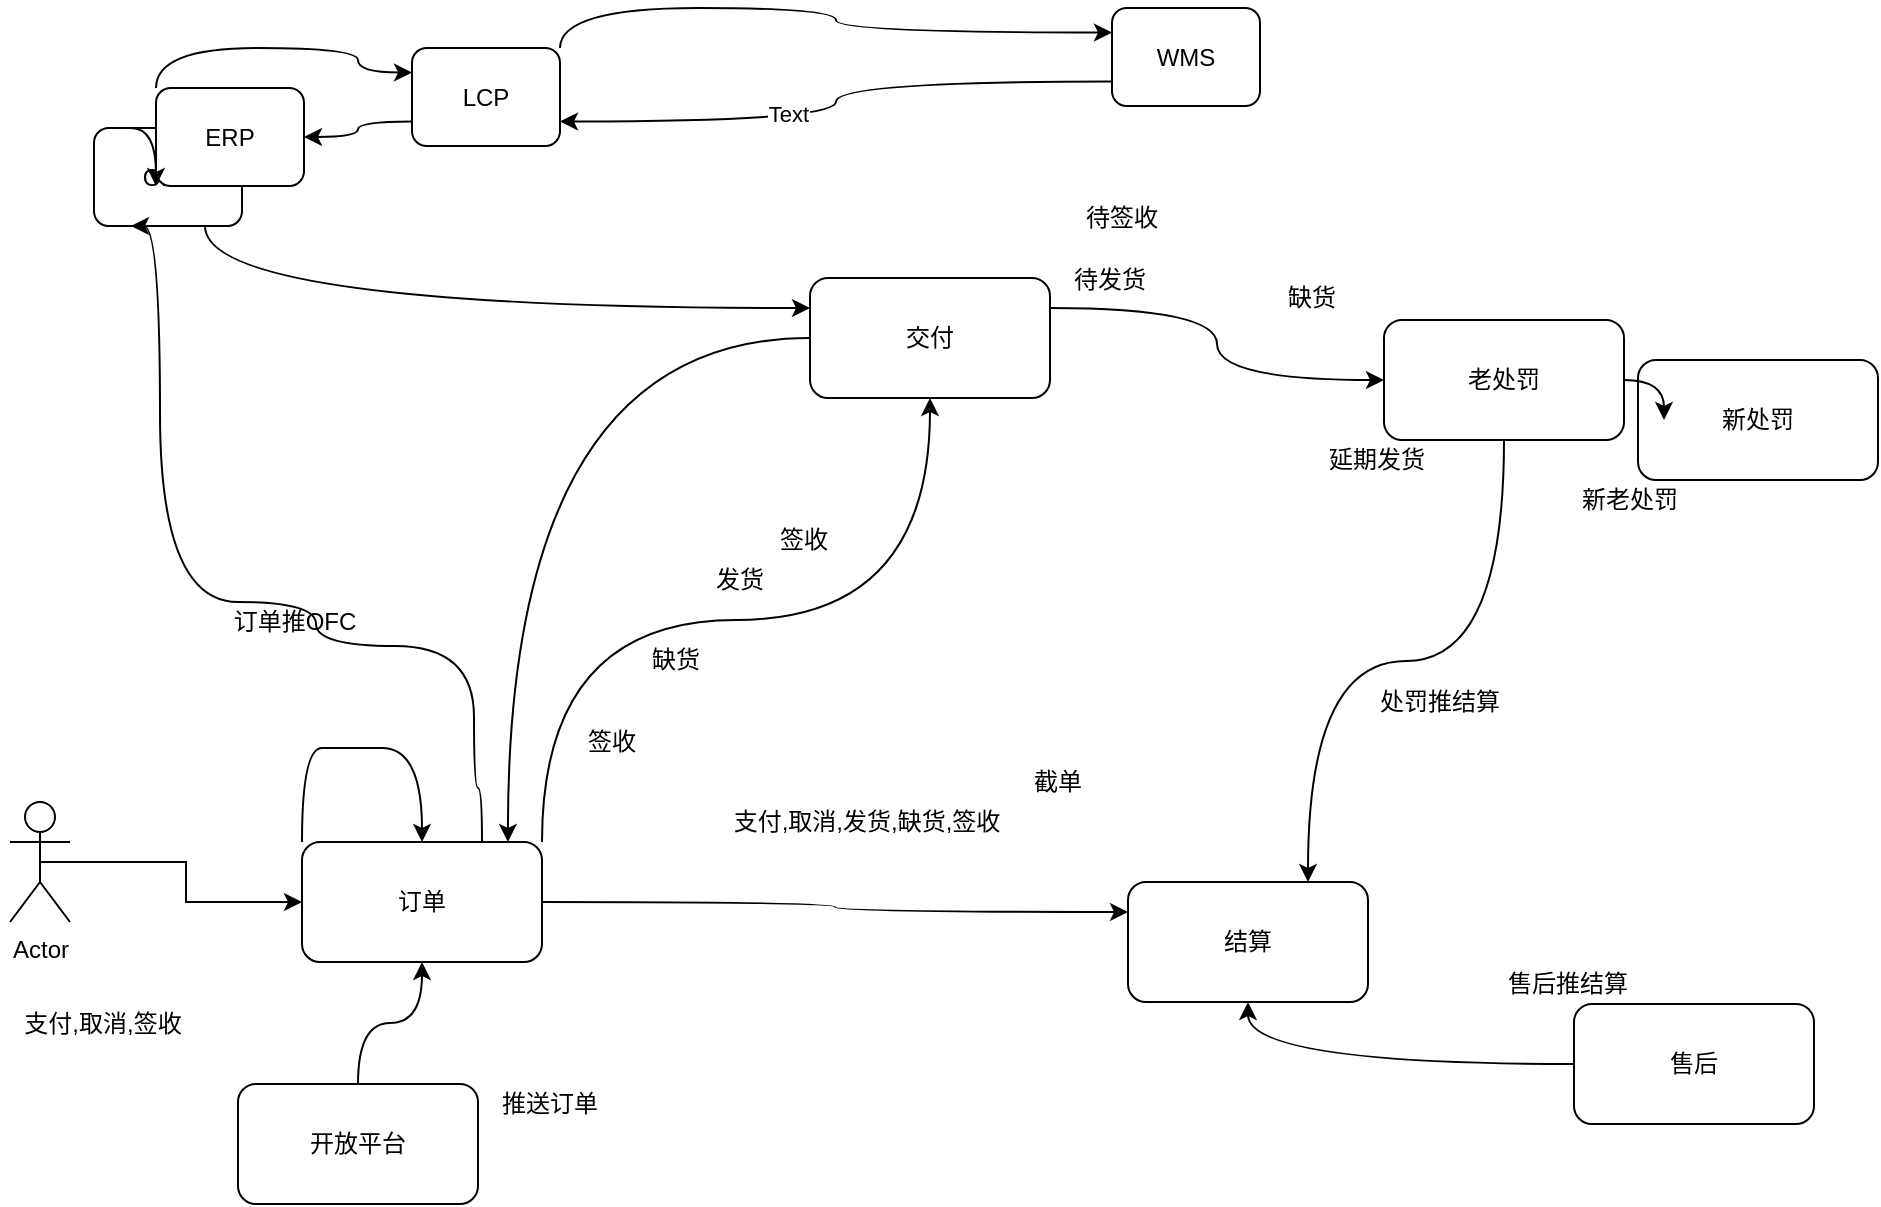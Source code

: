 <mxfile version="14.6.6" type="github">
  <diagram id="7rVMdZczW6YO58kJNmGc" name="第 1 页">
    <mxGraphModel dx="1773" dy="1783" grid="0" gridSize="10" guides="1" tooltips="1" connect="1" arrows="1" fold="1" page="1" pageScale="1" pageWidth="827" pageHeight="1169" math="0" shadow="0">
      <root>
        <mxCell id="0" />
        <mxCell id="1" parent="0" />
        <mxCell id="4nD7JM7ZIE-_De9rm8-C-1" value="" style="group" vertex="1" connectable="0" parent="1">
          <mxGeometry x="-105" y="-173" width="939" height="602" as="geometry" />
        </mxCell>
        <mxCell id="fpGJ1PohXhWPPfaMkgI3-1" value="Actor" style="shape=umlActor;verticalLabelPosition=bottom;verticalAlign=top;html=1;outlineConnect=0;" parent="4nD7JM7ZIE-_De9rm8-C-1" vertex="1">
          <mxGeometry x="5" y="401" width="30" height="60" as="geometry" />
        </mxCell>
        <mxCell id="fpGJ1PohXhWPPfaMkgI3-6" style="edgeStyle=orthogonalEdgeStyle;rounded=0;orthogonalLoop=1;jettySize=auto;html=1;exitX=0;exitY=0;exitDx=0;exitDy=0;curved=1;entryX=0.5;entryY=0;entryDx=0;entryDy=0;" parent="4nD7JM7ZIE-_De9rm8-C-1" source="fpGJ1PohXhWPPfaMkgI3-2" target="fpGJ1PohXhWPPfaMkgI3-2" edge="1">
          <mxGeometry relative="1" as="geometry">
            <mxPoint x="259" y="388" as="targetPoint" />
            <Array as="points">
              <mxPoint x="171" y="374" />
              <mxPoint x="231" y="374" />
            </Array>
          </mxGeometry>
        </mxCell>
        <mxCell id="fpGJ1PohXhWPPfaMkgI3-2" value="订单" style="rounded=1;whiteSpace=wrap;html=1;" parent="4nD7JM7ZIE-_De9rm8-C-1" vertex="1">
          <mxGeometry x="151" y="421" width="120" height="60" as="geometry" />
        </mxCell>
        <mxCell id="fpGJ1PohXhWPPfaMkgI3-3" style="edgeStyle=orthogonalEdgeStyle;rounded=0;orthogonalLoop=1;jettySize=auto;html=1;exitX=0.5;exitY=0.5;exitDx=0;exitDy=0;exitPerimeter=0;entryX=0;entryY=0.5;entryDx=0;entryDy=0;" parent="4nD7JM7ZIE-_De9rm8-C-1" source="fpGJ1PohXhWPPfaMkgI3-1" target="fpGJ1PohXhWPPfaMkgI3-2" edge="1">
          <mxGeometry relative="1" as="geometry" />
        </mxCell>
        <mxCell id="fpGJ1PohXhWPPfaMkgI3-4" value="支付,取消,签收" style="text;html=1;strokeColor=none;fillColor=none;align=center;verticalAlign=middle;whiteSpace=wrap;rounded=0;" parent="4nD7JM7ZIE-_De9rm8-C-1" vertex="1">
          <mxGeometry y="505" width="103" height="14" as="geometry" />
        </mxCell>
        <mxCell id="fpGJ1PohXhWPPfaMkgI3-7" value="签收" style="text;html=1;strokeColor=none;fillColor=none;align=center;verticalAlign=middle;whiteSpace=wrap;rounded=0;" parent="4nD7JM7ZIE-_De9rm8-C-1" vertex="1">
          <mxGeometry x="286" y="361" width="40" height="20" as="geometry" />
        </mxCell>
        <mxCell id="fpGJ1PohXhWPPfaMkgI3-8" value="结算" style="rounded=1;whiteSpace=wrap;html=1;" parent="4nD7JM7ZIE-_De9rm8-C-1" vertex="1">
          <mxGeometry x="564" y="441" width="120" height="60" as="geometry" />
        </mxCell>
        <mxCell id="fpGJ1PohXhWPPfaMkgI3-9" style="edgeStyle=orthogonalEdgeStyle;curved=1;rounded=0;orthogonalLoop=1;jettySize=auto;html=1;exitX=1;exitY=0.5;exitDx=0;exitDy=0;entryX=0;entryY=0.25;entryDx=0;entryDy=0;" parent="4nD7JM7ZIE-_De9rm8-C-1" source="fpGJ1PohXhWPPfaMkgI3-2" target="fpGJ1PohXhWPPfaMkgI3-8" edge="1">
          <mxGeometry relative="1" as="geometry" />
        </mxCell>
        <mxCell id="fpGJ1PohXhWPPfaMkgI3-10" value="支付,取消,发货,缺货,签收" style="text;html=1;strokeColor=none;fillColor=none;align=center;verticalAlign=middle;whiteSpace=wrap;rounded=0;" parent="4nD7JM7ZIE-_De9rm8-C-1" vertex="1">
          <mxGeometry x="365" y="402" width="137" height="17" as="geometry" />
        </mxCell>
        <mxCell id="fpGJ1PohXhWPPfaMkgI3-13" style="edgeStyle=orthogonalEdgeStyle;curved=1;rounded=0;orthogonalLoop=1;jettySize=auto;html=1;exitX=0;exitY=0.5;exitDx=0;exitDy=0;entryX=0.858;entryY=0;entryDx=0;entryDy=0;entryPerimeter=0;" parent="4nD7JM7ZIE-_De9rm8-C-1" source="fpGJ1PohXhWPPfaMkgI3-11" target="fpGJ1PohXhWPPfaMkgI3-2" edge="1">
          <mxGeometry relative="1" as="geometry" />
        </mxCell>
        <mxCell id="fpGJ1PohXhWPPfaMkgI3-11" value="交付" style="rounded=1;whiteSpace=wrap;html=1;" parent="4nD7JM7ZIE-_De9rm8-C-1" vertex="1">
          <mxGeometry x="405" y="139" width="120" height="60" as="geometry" />
        </mxCell>
        <mxCell id="fpGJ1PohXhWPPfaMkgI3-12" style="edgeStyle=orthogonalEdgeStyle;curved=1;rounded=0;orthogonalLoop=1;jettySize=auto;html=1;exitX=1;exitY=0;exitDx=0;exitDy=0;" parent="4nD7JM7ZIE-_De9rm8-C-1" source="fpGJ1PohXhWPPfaMkgI3-2" target="fpGJ1PohXhWPPfaMkgI3-11" edge="1">
          <mxGeometry relative="1" as="geometry" />
        </mxCell>
        <mxCell id="fpGJ1PohXhWPPfaMkgI3-14" value="签收" style="text;html=1;strokeColor=none;fillColor=none;align=center;verticalAlign=middle;whiteSpace=wrap;rounded=0;" parent="4nD7JM7ZIE-_De9rm8-C-1" vertex="1">
          <mxGeometry x="382" y="260" width="40" height="20" as="geometry" />
        </mxCell>
        <mxCell id="fpGJ1PohXhWPPfaMkgI3-15" value="截单" style="text;html=1;strokeColor=none;fillColor=none;align=center;verticalAlign=middle;whiteSpace=wrap;rounded=0;" parent="4nD7JM7ZIE-_De9rm8-C-1" vertex="1">
          <mxGeometry x="509" y="381" width="40" height="20" as="geometry" />
        </mxCell>
        <mxCell id="fpGJ1PohXhWPPfaMkgI3-16" value="发货" style="text;html=1;strokeColor=none;fillColor=none;align=center;verticalAlign=middle;whiteSpace=wrap;rounded=0;" parent="4nD7JM7ZIE-_De9rm8-C-1" vertex="1">
          <mxGeometry x="350" y="280" width="40" height="20" as="geometry" />
        </mxCell>
        <mxCell id="fpGJ1PohXhWPPfaMkgI3-17" value="缺货" style="text;html=1;strokeColor=none;fillColor=none;align=center;verticalAlign=middle;whiteSpace=wrap;rounded=0;" parent="4nD7JM7ZIE-_De9rm8-C-1" vertex="1">
          <mxGeometry x="318" y="320" width="40" height="20" as="geometry" />
        </mxCell>
        <mxCell id="fpGJ1PohXhWPPfaMkgI3-25" style="edgeStyle=orthogonalEdgeStyle;curved=1;rounded=0;orthogonalLoop=1;jettySize=auto;html=1;exitX=0.5;exitY=1;exitDx=0;exitDy=0;entryX=0.75;entryY=0;entryDx=0;entryDy=0;" parent="4nD7JM7ZIE-_De9rm8-C-1" source="fpGJ1PohXhWPPfaMkgI3-18" target="fpGJ1PohXhWPPfaMkgI3-8" edge="1">
          <mxGeometry relative="1" as="geometry" />
        </mxCell>
        <mxCell id="fpGJ1PohXhWPPfaMkgI3-18" value="老处罚" style="rounded=1;whiteSpace=wrap;html=1;" parent="4nD7JM7ZIE-_De9rm8-C-1" vertex="1">
          <mxGeometry x="692" y="160" width="120" height="60" as="geometry" />
        </mxCell>
        <mxCell id="fpGJ1PohXhWPPfaMkgI3-20" style="edgeStyle=orthogonalEdgeStyle;curved=1;rounded=0;orthogonalLoop=1;jettySize=auto;html=1;exitX=1;exitY=0.25;exitDx=0;exitDy=0;" parent="4nD7JM7ZIE-_De9rm8-C-1" source="fpGJ1PohXhWPPfaMkgI3-11" target="fpGJ1PohXhWPPfaMkgI3-18" edge="1">
          <mxGeometry relative="1" as="geometry" />
        </mxCell>
        <mxCell id="fpGJ1PohXhWPPfaMkgI3-19" value="新处罚" style="rounded=1;whiteSpace=wrap;html=1;" parent="4nD7JM7ZIE-_De9rm8-C-1" vertex="1">
          <mxGeometry x="819" y="180" width="120" height="60" as="geometry" />
        </mxCell>
        <mxCell id="fpGJ1PohXhWPPfaMkgI3-24" style="edgeStyle=orthogonalEdgeStyle;curved=1;rounded=0;orthogonalLoop=1;jettySize=auto;html=1;exitX=1;exitY=0.5;exitDx=0;exitDy=0;" parent="4nD7JM7ZIE-_De9rm8-C-1" source="fpGJ1PohXhWPPfaMkgI3-18" target="fpGJ1PohXhWPPfaMkgI3-19" edge="1">
          <mxGeometry relative="1" as="geometry" />
        </mxCell>
        <mxCell id="fpGJ1PohXhWPPfaMkgI3-21" value="缺货" style="text;html=1;strokeColor=none;fillColor=none;align=center;verticalAlign=middle;whiteSpace=wrap;rounded=0;" parent="4nD7JM7ZIE-_De9rm8-C-1" vertex="1">
          <mxGeometry x="636" y="139" width="40" height="20" as="geometry" />
        </mxCell>
        <mxCell id="fpGJ1PohXhWPPfaMkgI3-22" value="延期发货" style="text;html=1;strokeColor=none;fillColor=none;align=center;verticalAlign=middle;whiteSpace=wrap;rounded=0;" parent="4nD7JM7ZIE-_De9rm8-C-1" vertex="1">
          <mxGeometry x="657" y="224" width="63" height="11" as="geometry" />
        </mxCell>
        <mxCell id="fpGJ1PohXhWPPfaMkgI3-26" style="edgeStyle=orthogonalEdgeStyle;curved=1;rounded=0;orthogonalLoop=1;jettySize=auto;html=1;exitX=0;exitY=0.5;exitDx=0;exitDy=0;" parent="4nD7JM7ZIE-_De9rm8-C-1" source="fpGJ1PohXhWPPfaMkgI3-23" target="fpGJ1PohXhWPPfaMkgI3-8" edge="1">
          <mxGeometry relative="1" as="geometry" />
        </mxCell>
        <mxCell id="fpGJ1PohXhWPPfaMkgI3-23" value="售后" style="rounded=1;whiteSpace=wrap;html=1;" parent="4nD7JM7ZIE-_De9rm8-C-1" vertex="1">
          <mxGeometry x="787" y="502" width="120" height="60" as="geometry" />
        </mxCell>
        <mxCell id="fpGJ1PohXhWPPfaMkgI3-29" value="待发货" style="text;html=1;strokeColor=none;fillColor=none;align=center;verticalAlign=middle;whiteSpace=wrap;rounded=0;" parent="4nD7JM7ZIE-_De9rm8-C-1" vertex="1">
          <mxGeometry x="535" y="130" width="40" height="20" as="geometry" />
        </mxCell>
        <mxCell id="fpGJ1PohXhWPPfaMkgI3-31" value="待签收" style="text;html=1;strokeColor=none;fillColor=none;align=center;verticalAlign=middle;whiteSpace=wrap;rounded=0;" parent="4nD7JM7ZIE-_De9rm8-C-1" vertex="1">
          <mxGeometry x="541" y="99" width="40" height="20" as="geometry" />
        </mxCell>
        <mxCell id="fpGJ1PohXhWPPfaMkgI3-41" value="订单推OFC" style="text;html=1;strokeColor=none;fillColor=none;align=center;verticalAlign=middle;whiteSpace=wrap;rounded=0;" parent="4nD7JM7ZIE-_De9rm8-C-1" vertex="1">
          <mxGeometry x="112" y="305" width="71" height="11" as="geometry" />
        </mxCell>
        <mxCell id="fpGJ1PohXhWPPfaMkgI3-43" style="edgeStyle=orthogonalEdgeStyle;curved=1;rounded=0;orthogonalLoop=1;jettySize=auto;html=1;exitX=0.5;exitY=0;exitDx=0;exitDy=0;entryX=0.5;entryY=1;entryDx=0;entryDy=0;" parent="4nD7JM7ZIE-_De9rm8-C-1" source="fpGJ1PohXhWPPfaMkgI3-42" target="fpGJ1PohXhWPPfaMkgI3-2" edge="1">
          <mxGeometry relative="1" as="geometry" />
        </mxCell>
        <mxCell id="fpGJ1PohXhWPPfaMkgI3-42" value="开放平台" style="rounded=1;whiteSpace=wrap;html=1;" parent="4nD7JM7ZIE-_De9rm8-C-1" vertex="1">
          <mxGeometry x="119" y="542" width="120" height="60" as="geometry" />
        </mxCell>
        <mxCell id="fpGJ1PohXhWPPfaMkgI3-44" value="推送订单" style="text;html=1;strokeColor=none;fillColor=none;align=center;verticalAlign=middle;whiteSpace=wrap;rounded=0;" parent="4nD7JM7ZIE-_De9rm8-C-1" vertex="1">
          <mxGeometry x="240" y="545" width="70" height="14" as="geometry" />
        </mxCell>
        <mxCell id="fpGJ1PohXhWPPfaMkgI3-48" value="处罚推结算" style="text;html=1;strokeColor=none;fillColor=none;align=center;verticalAlign=middle;whiteSpace=wrap;rounded=0;" parent="4nD7JM7ZIE-_De9rm8-C-1" vertex="1">
          <mxGeometry x="688" y="342" width="64" height="17" as="geometry" />
        </mxCell>
        <mxCell id="fpGJ1PohXhWPPfaMkgI3-49" value="新老处罚" style="text;html=1;strokeColor=none;fillColor=none;align=center;verticalAlign=middle;whiteSpace=wrap;rounded=0;" parent="4nD7JM7ZIE-_De9rm8-C-1" vertex="1">
          <mxGeometry x="785" y="249" width="60" height="1" as="geometry" />
        </mxCell>
        <mxCell id="fpGJ1PohXhWPPfaMkgI3-72" style="edgeStyle=orthogonalEdgeStyle;curved=1;rounded=0;orthogonalLoop=1;jettySize=auto;html=1;exitX=0.75;exitY=1;exitDx=0;exitDy=0;entryX=0;entryY=0.25;entryDx=0;entryDy=0;" parent="4nD7JM7ZIE-_De9rm8-C-1" source="fpGJ1PohXhWPPfaMkgI3-51" target="fpGJ1PohXhWPPfaMkgI3-11" edge="1">
          <mxGeometry relative="1" as="geometry" />
        </mxCell>
        <mxCell id="fpGJ1PohXhWPPfaMkgI3-51" value="OFC" style="rounded=1;whiteSpace=wrap;html=1;" parent="4nD7JM7ZIE-_De9rm8-C-1" vertex="1">
          <mxGeometry x="47" y="64" width="74" height="49" as="geometry" />
        </mxCell>
        <mxCell id="fpGJ1PohXhWPPfaMkgI3-40" style="edgeStyle=orthogonalEdgeStyle;curved=1;rounded=0;orthogonalLoop=1;jettySize=auto;html=1;exitX=0.75;exitY=0;exitDx=0;exitDy=0;entryX=0.25;entryY=1;entryDx=0;entryDy=0;" parent="4nD7JM7ZIE-_De9rm8-C-1" source="fpGJ1PohXhWPPfaMkgI3-2" target="fpGJ1PohXhWPPfaMkgI3-51" edge="1">
          <mxGeometry relative="1" as="geometry">
            <mxPoint x="159" y="243" as="targetPoint" />
            <Array as="points">
              <mxPoint x="237" y="394" />
              <mxPoint x="237" y="323" />
              <mxPoint x="158" y="323" />
              <mxPoint x="158" y="301" />
              <mxPoint x="80" y="301" />
            </Array>
          </mxGeometry>
        </mxCell>
        <mxCell id="fpGJ1PohXhWPPfaMkgI3-71" style="edgeStyle=orthogonalEdgeStyle;curved=1;rounded=0;orthogonalLoop=1;jettySize=auto;html=1;exitX=0.5;exitY=1;exitDx=0;exitDy=0;entryX=0.75;entryY=0;entryDx=0;entryDy=0;" parent="4nD7JM7ZIE-_De9rm8-C-1" source="fpGJ1PohXhWPPfaMkgI3-55" target="fpGJ1PohXhWPPfaMkgI3-51" edge="1">
          <mxGeometry relative="1" as="geometry" />
        </mxCell>
        <mxCell id="fpGJ1PohXhWPPfaMkgI3-55" value="ERP" style="rounded=1;whiteSpace=wrap;html=1;" parent="4nD7JM7ZIE-_De9rm8-C-1" vertex="1">
          <mxGeometry x="78" y="44" width="74" height="49" as="geometry" />
        </mxCell>
        <mxCell id="fpGJ1PohXhWPPfaMkgI3-63" style="edgeStyle=orthogonalEdgeStyle;curved=1;rounded=0;orthogonalLoop=1;jettySize=auto;html=1;exitX=0.25;exitY=0;exitDx=0;exitDy=0;entryX=0;entryY=1;entryDx=0;entryDy=0;" parent="4nD7JM7ZIE-_De9rm8-C-1" source="fpGJ1PohXhWPPfaMkgI3-51" target="fpGJ1PohXhWPPfaMkgI3-55" edge="1">
          <mxGeometry relative="1" as="geometry" />
        </mxCell>
        <mxCell id="fpGJ1PohXhWPPfaMkgI3-69" style="edgeStyle=orthogonalEdgeStyle;curved=1;rounded=0;orthogonalLoop=1;jettySize=auto;html=1;exitX=0;exitY=0.75;exitDx=0;exitDy=0;" parent="4nD7JM7ZIE-_De9rm8-C-1" source="fpGJ1PohXhWPPfaMkgI3-56" target="fpGJ1PohXhWPPfaMkgI3-55" edge="1">
          <mxGeometry relative="1" as="geometry" />
        </mxCell>
        <mxCell id="fpGJ1PohXhWPPfaMkgI3-56" value="LCP" style="rounded=1;whiteSpace=wrap;html=1;" parent="4nD7JM7ZIE-_De9rm8-C-1" vertex="1">
          <mxGeometry x="206" y="24" width="74" height="49" as="geometry" />
        </mxCell>
        <mxCell id="fpGJ1PohXhWPPfaMkgI3-65" style="edgeStyle=orthogonalEdgeStyle;curved=1;rounded=0;orthogonalLoop=1;jettySize=auto;html=1;exitX=0;exitY=0;exitDx=0;exitDy=0;entryX=0;entryY=0.25;entryDx=0;entryDy=0;" parent="4nD7JM7ZIE-_De9rm8-C-1" source="fpGJ1PohXhWPPfaMkgI3-55" target="fpGJ1PohXhWPPfaMkgI3-56" edge="1">
          <mxGeometry relative="1" as="geometry" />
        </mxCell>
        <mxCell id="fpGJ1PohXhWPPfaMkgI3-67" style="edgeStyle=orthogonalEdgeStyle;curved=1;rounded=0;orthogonalLoop=1;jettySize=auto;html=1;exitX=0;exitY=0.75;exitDx=0;exitDy=0;entryX=1;entryY=0.75;entryDx=0;entryDy=0;" parent="4nD7JM7ZIE-_De9rm8-C-1" source="fpGJ1PohXhWPPfaMkgI3-57" target="fpGJ1PohXhWPPfaMkgI3-56" edge="1">
          <mxGeometry relative="1" as="geometry" />
        </mxCell>
        <mxCell id="4nD7JM7ZIE-_De9rm8-C-2" value="Text" style="edgeLabel;html=1;align=center;verticalAlign=middle;resizable=0;points=[];" vertex="1" connectable="0" parent="fpGJ1PohXhWPPfaMkgI3-67">
          <mxGeometry x="0.23" y="-4" relative="1" as="geometry">
            <mxPoint as="offset" />
          </mxGeometry>
        </mxCell>
        <mxCell id="fpGJ1PohXhWPPfaMkgI3-57" value="WMS" style="rounded=1;whiteSpace=wrap;html=1;" parent="4nD7JM7ZIE-_De9rm8-C-1" vertex="1">
          <mxGeometry x="556" y="4" width="74" height="49" as="geometry" />
        </mxCell>
        <mxCell id="fpGJ1PohXhWPPfaMkgI3-66" style="edgeStyle=orthogonalEdgeStyle;curved=1;rounded=0;orthogonalLoop=1;jettySize=auto;html=1;exitX=1;exitY=0;exitDx=0;exitDy=0;entryX=0;entryY=0.25;entryDx=0;entryDy=0;" parent="4nD7JM7ZIE-_De9rm8-C-1" source="fpGJ1PohXhWPPfaMkgI3-56" target="fpGJ1PohXhWPPfaMkgI3-57" edge="1">
          <mxGeometry relative="1" as="geometry" />
        </mxCell>
        <mxCell id="fpGJ1PohXhWPPfaMkgI3-74" value="售后推结算" style="text;html=1;strokeColor=none;fillColor=none;align=center;verticalAlign=middle;whiteSpace=wrap;rounded=0;" parent="4nD7JM7ZIE-_De9rm8-C-1" vertex="1">
          <mxGeometry x="752" y="483" width="64" height="17" as="geometry" />
        </mxCell>
      </root>
    </mxGraphModel>
  </diagram>
</mxfile>
